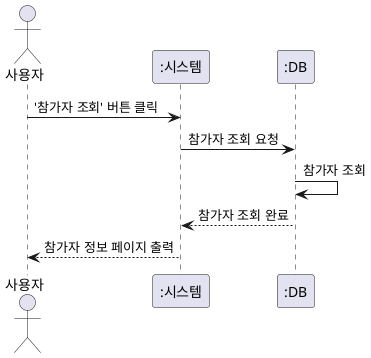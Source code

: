 @startuml
actor 사용자 as 사용자
participant ":시스템" as 시스템
participant ":DB" as DB

사용자 -> 시스템 : '참가자 조회' 버튼 클릭
시스템 -> DB : 참가자 조회 요청
DB -> DB : 참가자 조회
시스템 <-- DB : 참가자 조회 완료
사용자 <-- 시스템 : 참가자 정보 페이지 출력
@endumls